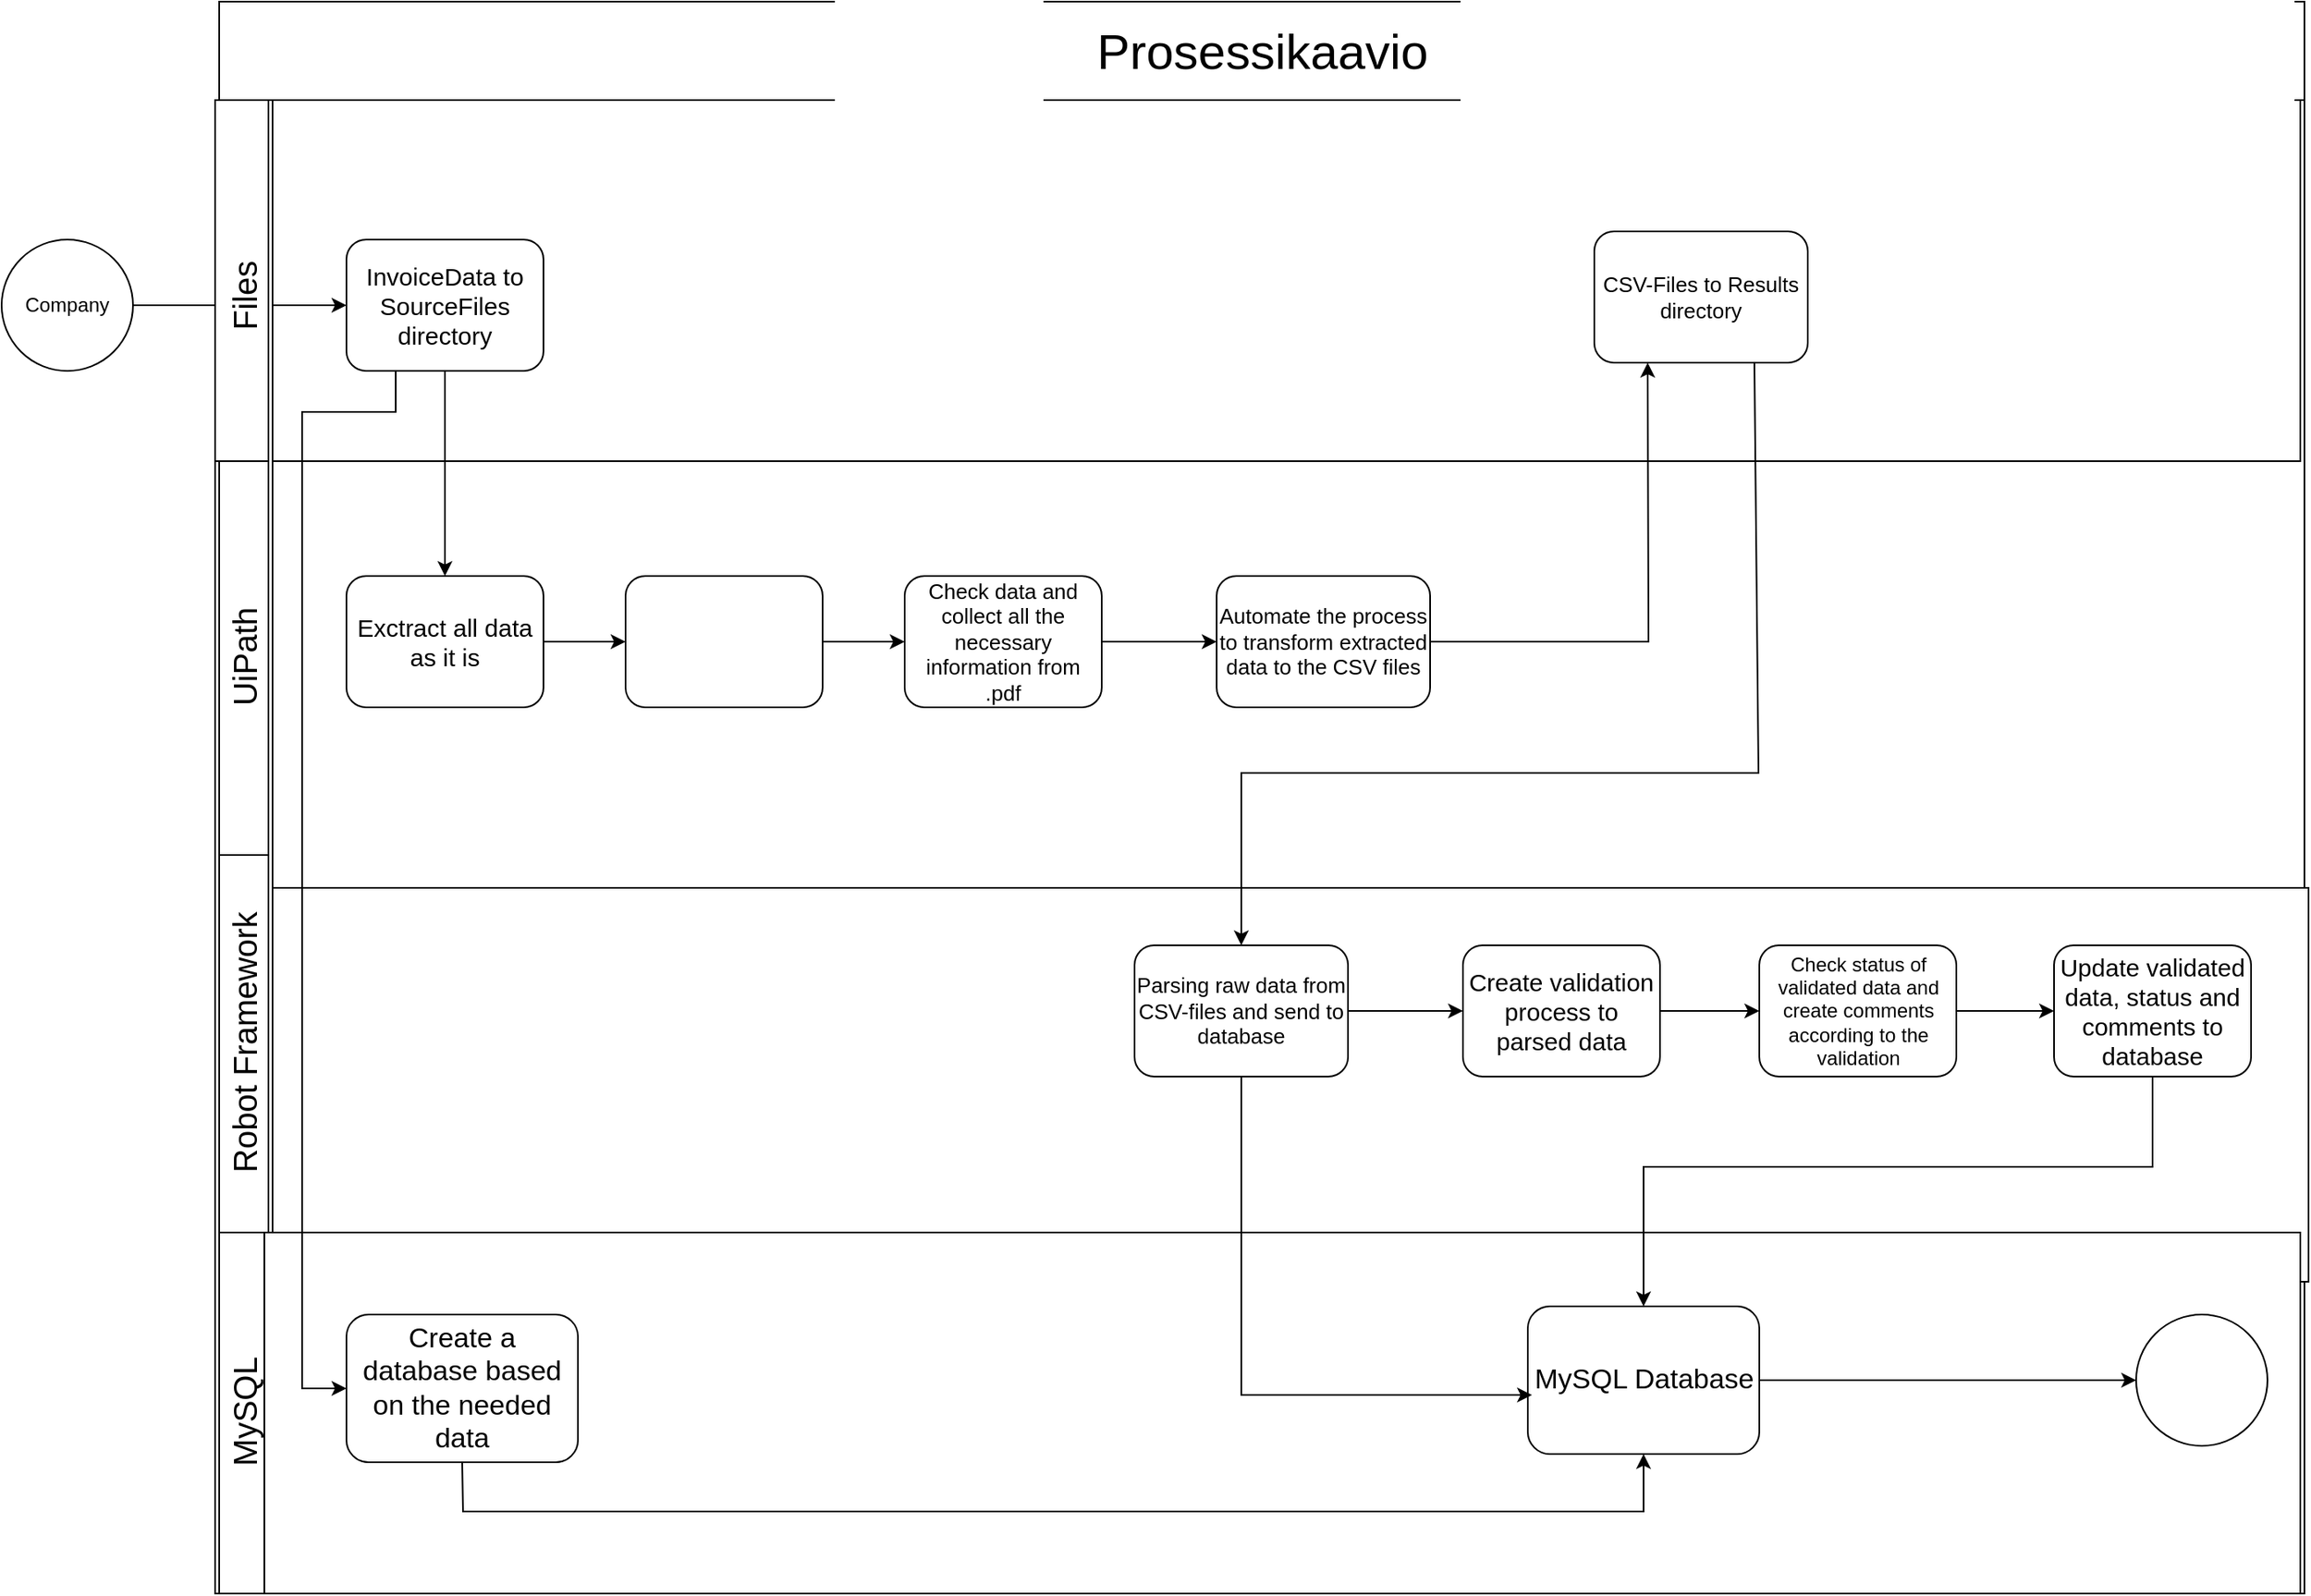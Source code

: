 <mxfile version="26.0.7">
  <diagram name="Page-1" id="A3d4FYdrrXB75YcRWw5F">
    <mxGraphModel dx="1105" dy="549" grid="1" gridSize="10" guides="1" tooltips="1" connect="1" arrows="1" fold="1" page="1" pageScale="1" pageWidth="827" pageHeight="1169" math="0" shadow="0">
      <root>
        <mxCell id="0" />
        <mxCell id="1" parent="0" />
        <mxCell id="RAeNe3XWdYtbtNCCi8Cj-2" value="" style="rounded=0;whiteSpace=wrap;html=1;" parent="1" vertex="1">
          <mxGeometry x="212.5" y="30" width="1270" height="970" as="geometry" />
        </mxCell>
        <mxCell id="RAeNe3XWdYtbtNCCi8Cj-3" value="" style="whiteSpace=wrap;html=1;" parent="1" vertex="1">
          <mxGeometry x="242.5" y="90" width="1237.5" height="220" as="geometry" />
        </mxCell>
        <mxCell id="RAeNe3XWdYtbtNCCi8Cj-4" value="" style="shape=mxgraph.bpmn.shape;html=1;verticalLabelPosition=bottom;labelBackgroundColor=#ffffff;verticalAlign=top;perimeter=ellipsePerimeter;outline=standard;symbol=general;" parent="1" vertex="1">
          <mxGeometry x="80" y="175" width="80" height="80" as="geometry" />
        </mxCell>
        <mxCell id="RAeNe3XWdYtbtNCCi8Cj-5" value="&lt;span style=&quot;font-size: 15px;&quot;&gt;InvoiceData to SourceFiles directory&lt;/span&gt;" style="shape=ext;rounded=1;html=1;whiteSpace=wrap;" parent="1" vertex="1">
          <mxGeometry x="290" y="175" width="120" height="80" as="geometry" />
        </mxCell>
        <mxCell id="RAeNe3XWdYtbtNCCi8Cj-7" value="&lt;font style=&quot;font-size: 15px;&quot;&gt;Exctract all data as it is&lt;/font&gt;" style="shape=ext;rounded=1;html=1;whiteSpace=wrap;" parent="1" vertex="1">
          <mxGeometry x="290" y="380" width="120" height="80" as="geometry" />
        </mxCell>
        <mxCell id="RAeNe3XWdYtbtNCCi8Cj-9" style="edgeStyle=orthogonalEdgeStyle;rounded=0;html=1;jettySize=auto;orthogonalLoop=1;" parent="1" source="RAeNe3XWdYtbtNCCi8Cj-4" target="RAeNe3XWdYtbtNCCi8Cj-5" edge="1">
          <mxGeometry relative="1" as="geometry" />
        </mxCell>
        <mxCell id="RAeNe3XWdYtbtNCCi8Cj-10" style="edgeStyle=orthogonalEdgeStyle;rounded=0;html=1;jettySize=auto;orthogonalLoop=1;" parent="1" source="RAeNe3XWdYtbtNCCi8Cj-5" target="RAeNe3XWdYtbtNCCi8Cj-7" edge="1">
          <mxGeometry relative="1" as="geometry" />
        </mxCell>
        <mxCell id="RAeNe3XWdYtbtNCCi8Cj-11" value="&lt;font style=&quot;font-size: 30px;&quot;&gt;Prosessikaavio&lt;/font&gt;" style="whiteSpace=wrap;html=1;" parent="1" vertex="1">
          <mxGeometry x="212.5" y="30" width="1270" height="60" as="geometry" />
        </mxCell>
        <mxCell id="RAeNe3XWdYtbtNCCi8Cj-12" value="" style="whiteSpace=wrap;html=1;" parent="1" vertex="1">
          <mxGeometry x="210" y="90" width="35" height="910" as="geometry" />
        </mxCell>
        <mxCell id="RAeNe3XWdYtbtNCCi8Cj-13" value="" style="whiteSpace=wrap;html=1;direction=south;" parent="1" vertex="1">
          <mxGeometry x="210" y="90" width="32.5" height="220" as="geometry" />
        </mxCell>
        <mxCell id="RAeNe3XWdYtbtNCCi8Cj-14" value="" style="whiteSpace=wrap;html=1;direction=south;" parent="1" vertex="1">
          <mxGeometry x="212.5" y="310" width="30" height="240" as="geometry" />
        </mxCell>
        <mxCell id="RAeNe3XWdYtbtNCCi8Cj-15" value="" style="whiteSpace=wrap;html=1;direction=south;" parent="1" vertex="1">
          <mxGeometry x="212.5" y="550" width="30" height="230" as="geometry" />
        </mxCell>
        <mxCell id="RAeNe3XWdYtbtNCCi8Cj-16" value="" style="whiteSpace=wrap;html=1;direction=south;" parent="1" vertex="1">
          <mxGeometry x="212.5" y="780" width="30" height="220" as="geometry" />
        </mxCell>
        <mxCell id="RAeNe3XWdYtbtNCCi8Cj-17" value="&lt;font style=&quot;font-size: 20px;&quot;&gt;Files&lt;/font&gt;" style="text;html=1;align=center;verticalAlign=middle;resizable=0;points=[];autosize=1;strokeColor=none;fillColor=none;rotation=270;" parent="1" vertex="1">
          <mxGeometry x="192.5" y="190" width="70" height="40" as="geometry" />
        </mxCell>
        <mxCell id="RAeNe3XWdYtbtNCCi8Cj-18" value="&lt;font style=&quot;font-size: 20px;&quot;&gt;UiPath&lt;/font&gt;" style="text;html=1;align=center;verticalAlign=middle;resizable=0;points=[];autosize=1;strokeColor=none;fillColor=none;rotation=270;" parent="1" vertex="1">
          <mxGeometry x="187.5" y="410" width="80" height="40" as="geometry" />
        </mxCell>
        <mxCell id="RAeNe3XWdYtbtNCCi8Cj-19" value="&lt;font style=&quot;font-size: 20px;&quot;&gt;Robot Framework&lt;/font&gt;" style="text;html=1;align=center;verticalAlign=middle;resizable=0;points=[];autosize=1;strokeColor=none;fillColor=none;rotation=270;" parent="1" vertex="1">
          <mxGeometry x="137.5" y="645" width="180" height="40" as="geometry" />
        </mxCell>
        <mxCell id="RAeNe3XWdYtbtNCCi8Cj-20" value="&lt;font style=&quot;font-size: 20px;&quot;&gt;MySQL&lt;/font&gt;" style="text;html=1;align=center;verticalAlign=middle;resizable=0;points=[];autosize=1;strokeColor=none;fillColor=none;rotation=270;" parent="1" vertex="1">
          <mxGeometry x="182.5" y="870" width="90" height="40" as="geometry" />
        </mxCell>
        <mxCell id="RAeNe3XWdYtbtNCCi8Cj-21" value="" style="whiteSpace=wrap;html=1;" parent="1" vertex="1">
          <mxGeometry x="245" y="570" width="1240" height="240" as="geometry" />
        </mxCell>
        <mxCell id="RAeNe3XWdYtbtNCCi8Cj-22" value="" style="edgeStyle=orthogonalEdgeStyle;rounded=0;orthogonalLoop=1;jettySize=auto;html=1;" parent="1" source="RAeNe3XWdYtbtNCCi8Cj-23" edge="1">
          <mxGeometry relative="1" as="geometry">
            <mxPoint x="820" y="420" as="targetPoint" />
          </mxGeometry>
        </mxCell>
        <mxCell id="RAeNe3XWdYtbtNCCi8Cj-23" value="&lt;font style=&quot;font-size: 13px;&quot;&gt;Check data and collect all the necessary information from .pdf&lt;/font&gt;" style="shape=ext;rounded=1;html=1;whiteSpace=wrap;" parent="1" vertex="1">
          <mxGeometry x="630" y="380" width="120" height="80" as="geometry" />
        </mxCell>
        <mxCell id="RAeNe3XWdYtbtNCCi8Cj-24" value="" style="whiteSpace=wrap;html=1;" parent="1" vertex="1">
          <mxGeometry x="240" y="780" width="1240" height="220" as="geometry" />
        </mxCell>
        <mxCell id="RAeNe3XWdYtbtNCCi8Cj-27" value="" style="edgeStyle=orthogonalEdgeStyle;rounded=0;orthogonalLoop=1;jettySize=auto;html=1;" parent="1" source="RAeNe3XWdYtbtNCCi8Cj-28" target="RAeNe3XWdYtbtNCCi8Cj-30" edge="1">
          <mxGeometry relative="1" as="geometry" />
        </mxCell>
        <mxCell id="RAeNe3XWdYtbtNCCi8Cj-30" value="" style="ellipse;whiteSpace=wrap;html=1;rounded=1;" parent="1" vertex="1">
          <mxGeometry x="1380" y="830" width="80" height="80" as="geometry" />
        </mxCell>
        <mxCell id="RAeNe3XWdYtbtNCCi8Cj-39" value="&lt;font style=&quot;font-size: 13px;&quot;&gt;Automate the process to transform extracted data to the CSV files&lt;/font&gt;" style="rounded=1;whiteSpace=wrap;html=1;fillColor=#FFFFFF;" parent="1" vertex="1">
          <mxGeometry x="820" y="380" width="130" height="80" as="geometry" />
        </mxCell>
        <mxCell id="RAeNe3XWdYtbtNCCi8Cj-45" value="&lt;span style=&quot;font-size: 15px;&quot;&gt;Update validated data, status and comments to database&lt;/span&gt;" style="html=1;whiteSpace=wrap;rounded=1;" parent="1" vertex="1">
          <mxGeometry x="1330" y="605" width="120" height="80" as="geometry" />
        </mxCell>
        <mxCell id="RAeNe3XWdYtbtNCCi8Cj-28" value="&lt;span style=&quot;font-size: 17px;&quot;&gt;MySQL Database&lt;/span&gt;" style="html=1;whiteSpace=wrap;rounded=1;" parent="1" vertex="1">
          <mxGeometry x="1009.5" y="825" width="141" height="90" as="geometry" />
        </mxCell>
        <mxCell id="sWm8XxPB1G-L64CrZ-kh-1" value="Company" style="text;html=1;align=center;verticalAlign=middle;whiteSpace=wrap;rounded=0;" vertex="1" parent="1">
          <mxGeometry x="90" y="200" width="60" height="30" as="geometry" />
        </mxCell>
        <mxCell id="sWm8XxPB1G-L64CrZ-kh-2" value="&lt;font style=&quot;font-size: 13px;&quot;&gt;CSV-Files to Results directory&lt;/font&gt;" style="rounded=1;whiteSpace=wrap;html=1;fillColor=#FFFFFF;" vertex="1" parent="1">
          <mxGeometry x="1050" y="170" width="130" height="80" as="geometry" />
        </mxCell>
        <mxCell id="sWm8XxPB1G-L64CrZ-kh-5" value="" style="endArrow=classic;html=1;rounded=0;entryX=0.25;entryY=1;entryDx=0;entryDy=0;" edge="1" parent="1" target="sWm8XxPB1G-L64CrZ-kh-2">
          <mxGeometry width="50" height="50" relative="1" as="geometry">
            <mxPoint x="950" y="420" as="sourcePoint" />
            <mxPoint x="1000" y="370" as="targetPoint" />
            <Array as="points">
              <mxPoint x="1083" y="420" />
            </Array>
          </mxGeometry>
        </mxCell>
        <mxCell id="RAeNe3XWdYtbtNCCi8Cj-25" value="&lt;span style=&quot;font-size: 15px;&quot;&gt;Create validation process to parsed data&lt;/span&gt;" style="html=1;whiteSpace=wrap;rounded=1;" parent="1" vertex="1">
          <mxGeometry x="970" y="605" width="120" height="80" as="geometry" />
        </mxCell>
        <mxCell id="sWm8XxPB1G-L64CrZ-kh-7" value="&lt;font style=&quot;font-size: 13px;&quot;&gt;Parsing raw data from CSV-files and send to database&lt;/font&gt;" style="rounded=1;whiteSpace=wrap;html=1;fillColor=#FFFFFF;" vertex="1" parent="1">
          <mxGeometry x="770" y="605" width="130" height="80" as="geometry" />
        </mxCell>
        <mxCell id="sWm8XxPB1G-L64CrZ-kh-8" value="" style="endArrow=classic;html=1;rounded=0;entryX=0.5;entryY=0;entryDx=0;entryDy=0;exitX=0.75;exitY=1;exitDx=0;exitDy=0;" edge="1" parent="1" source="sWm8XxPB1G-L64CrZ-kh-2" target="sWm8XxPB1G-L64CrZ-kh-7">
          <mxGeometry width="50" height="50" relative="1" as="geometry">
            <mxPoint x="940" y="520" as="sourcePoint" />
            <mxPoint x="990" y="470" as="targetPoint" />
            <Array as="points">
              <mxPoint x="1150" y="500" />
              <mxPoint x="835" y="500" />
            </Array>
          </mxGeometry>
        </mxCell>
        <mxCell id="sWm8XxPB1G-L64CrZ-kh-10" value="" style="endArrow=classic;html=1;rounded=0;entryX=0;entryY=0.5;entryDx=0;entryDy=0;exitX=1;exitY=0.5;exitDx=0;exitDy=0;" edge="1" parent="1" source="sWm8XxPB1G-L64CrZ-kh-7" target="RAeNe3XWdYtbtNCCi8Cj-25">
          <mxGeometry width="50" height="50" relative="1" as="geometry">
            <mxPoint x="900" y="650" as="sourcePoint" />
            <mxPoint x="950" y="600" as="targetPoint" />
          </mxGeometry>
        </mxCell>
        <mxCell id="sWm8XxPB1G-L64CrZ-kh-11" value="" style="endArrow=classic;html=1;rounded=0;exitX=0.5;exitY=1;exitDx=0;exitDy=0;entryX=0.018;entryY=0.6;entryDx=0;entryDy=0;entryPerimeter=0;" edge="1" parent="1" source="sWm8XxPB1G-L64CrZ-kh-7" target="RAeNe3XWdYtbtNCCi8Cj-28">
          <mxGeometry width="50" height="50" relative="1" as="geometry">
            <mxPoint x="837.38" y="685" as="sourcePoint" />
            <mxPoint x="832.62" y="929.96" as="targetPoint" />
            <Array as="points">
              <mxPoint x="835" y="879" />
            </Array>
          </mxGeometry>
        </mxCell>
        <mxCell id="sWm8XxPB1G-L64CrZ-kh-12" value="&lt;font style=&quot;font-size: 12px;&quot;&gt;Check status of validated data and create comments according to the validation&lt;/font&gt;" style="html=1;whiteSpace=wrap;rounded=1;" vertex="1" parent="1">
          <mxGeometry x="1150.5" y="605" width="120" height="80" as="geometry" />
        </mxCell>
        <mxCell id="sWm8XxPB1G-L64CrZ-kh-13" value="" style="endArrow=classic;html=1;rounded=0;exitX=1;exitY=0.5;exitDx=0;exitDy=0;entryX=0;entryY=0.5;entryDx=0;entryDy=0;" edge="1" parent="1" source="RAeNe3XWdYtbtNCCi8Cj-25" target="sWm8XxPB1G-L64CrZ-kh-12">
          <mxGeometry width="50" height="50" relative="1" as="geometry">
            <mxPoint x="1130" y="760" as="sourcePoint" />
            <mxPoint x="1180" y="710" as="targetPoint" />
          </mxGeometry>
        </mxCell>
        <mxCell id="sWm8XxPB1G-L64CrZ-kh-14" value="" style="endArrow=classic;html=1;rounded=0;exitX=1;exitY=0.5;exitDx=0;exitDy=0;entryX=0;entryY=0.5;entryDx=0;entryDy=0;" edge="1" parent="1" source="sWm8XxPB1G-L64CrZ-kh-12" target="RAeNe3XWdYtbtNCCi8Cj-45">
          <mxGeometry width="50" height="50" relative="1" as="geometry">
            <mxPoint x="1020" y="780" as="sourcePoint" />
            <mxPoint x="1070" y="730" as="targetPoint" />
          </mxGeometry>
        </mxCell>
        <mxCell id="sWm8XxPB1G-L64CrZ-kh-15" value="" style="endArrow=classic;html=1;rounded=0;entryX=0.5;entryY=0;entryDx=0;entryDy=0;exitX=0.5;exitY=1;exitDx=0;exitDy=0;" edge="1" parent="1" source="RAeNe3XWdYtbtNCCi8Cj-45" target="RAeNe3XWdYtbtNCCi8Cj-28">
          <mxGeometry width="50" height="50" relative="1" as="geometry">
            <mxPoint x="1050" y="790" as="sourcePoint" />
            <mxPoint x="1100" y="740" as="targetPoint" />
            <Array as="points">
              <mxPoint x="1390" y="740" />
              <mxPoint x="1080" y="740" />
            </Array>
          </mxGeometry>
        </mxCell>
        <mxCell id="sWm8XxPB1G-L64CrZ-kh-16" value="" style="shape=ext;rounded=1;html=1;whiteSpace=wrap;" vertex="1" parent="1">
          <mxGeometry x="460" y="380" width="120" height="80" as="geometry" />
        </mxCell>
        <mxCell id="sWm8XxPB1G-L64CrZ-kh-17" value="" style="endArrow=classic;html=1;rounded=0;entryX=0;entryY=0.5;entryDx=0;entryDy=0;" edge="1" parent="1" target="sWm8XxPB1G-L64CrZ-kh-16">
          <mxGeometry width="50" height="50" relative="1" as="geometry">
            <mxPoint x="410" y="420" as="sourcePoint" />
            <mxPoint x="460" y="370" as="targetPoint" />
          </mxGeometry>
        </mxCell>
        <mxCell id="sWm8XxPB1G-L64CrZ-kh-18" value="&lt;span style=&quot;font-size: 17px;&quot;&gt;Create a database based on the needed data&lt;/span&gt;" style="html=1;whiteSpace=wrap;rounded=1;" vertex="1" parent="1">
          <mxGeometry x="290" y="830" width="141" height="90" as="geometry" />
        </mxCell>
        <mxCell id="sWm8XxPB1G-L64CrZ-kh-19" value="" style="endArrow=classic;html=1;rounded=0;entryX=0;entryY=0.5;entryDx=0;entryDy=0;exitX=0.25;exitY=1;exitDx=0;exitDy=0;" edge="1" parent="1" source="RAeNe3XWdYtbtNCCi8Cj-5" target="sWm8XxPB1G-L64CrZ-kh-18">
          <mxGeometry width="50" height="50" relative="1" as="geometry">
            <mxPoint x="262.5" y="370" as="sourcePoint" />
            <mxPoint x="312.5" y="320" as="targetPoint" />
            <Array as="points">
              <mxPoint x="320" y="280" />
              <mxPoint x="263" y="280" />
              <mxPoint x="263" y="875" />
            </Array>
          </mxGeometry>
        </mxCell>
        <mxCell id="sWm8XxPB1G-L64CrZ-kh-21" value="" style="endArrow=classic;html=1;rounded=0;entryX=0.5;entryY=1;entryDx=0;entryDy=0;exitX=0.5;exitY=1;exitDx=0;exitDy=0;" edge="1" parent="1" source="sWm8XxPB1G-L64CrZ-kh-18" target="RAeNe3XWdYtbtNCCi8Cj-28">
          <mxGeometry width="50" height="50" relative="1" as="geometry">
            <mxPoint x="630" y="710" as="sourcePoint" />
            <mxPoint x="680" y="660" as="targetPoint" />
            <Array as="points">
              <mxPoint x="361" y="950" />
              <mxPoint x="1080" y="950" />
            </Array>
          </mxGeometry>
        </mxCell>
        <mxCell id="sWm8XxPB1G-L64CrZ-kh-22" value="" style="endArrow=classic;html=1;rounded=0;exitX=1;exitY=0.5;exitDx=0;exitDy=0;entryX=0;entryY=0.5;entryDx=0;entryDy=0;" edge="1" parent="1" source="sWm8XxPB1G-L64CrZ-kh-16" target="RAeNe3XWdYtbtNCCi8Cj-23">
          <mxGeometry width="50" height="50" relative="1" as="geometry">
            <mxPoint x="590" y="390" as="sourcePoint" />
            <mxPoint x="640" y="340" as="targetPoint" />
          </mxGeometry>
        </mxCell>
      </root>
    </mxGraphModel>
  </diagram>
</mxfile>
